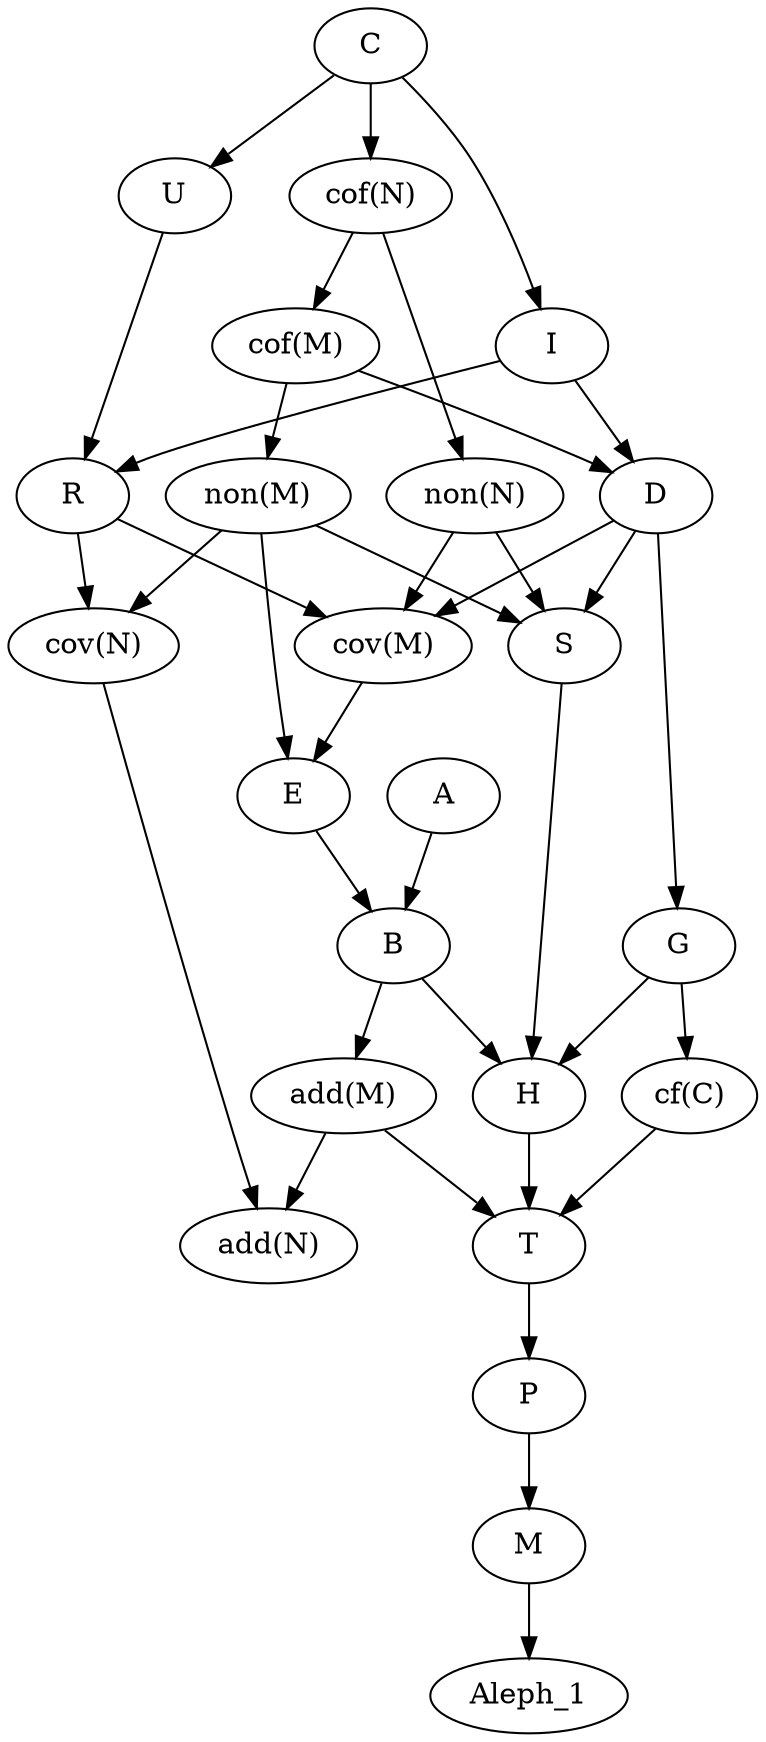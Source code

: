 digraph G {
0 [label="Aleph_1"];
1 [label="C"];
2 [label="B"];
3 [label="D"];
4 [label="S"];
5 [label="R"];
6 [label="add(M)"];
7 [label="cov(M)"];
8 [label="non(M)"];
9 [label="cof(M)"];
10 [label="add(N)"];
11 [label="cov(N)"];
12 [label="non(N)"];
13 [label="cof(N)"];
14 [label="H"];
15 [label="T"];
16 [label="cf(C)"];
17 [label="P"];
18 [label="G"];
19 [label="M"];
20 [label="A"];
21 [label="I"];
22 [label="U"];
23 [label="E"];
1 -> 13;
1 -> 21;
1 -> 22;
2 -> 6;
2 -> 14;
3 -> 4;
3 -> 7;
3 -> 18;
4 -> 14;
5 -> 7;
5 -> 11;
6 -> 10;
6 -> 15;
7 -> 23;
8 -> 11;
8 -> 4;
8 -> 23;
9 -> 8;
9 -> 3;
11 -> 10;
12 -> 7;
12 -> 4;
13 -> 12;
13 -> 9;
14 -> 15;
15 -> 17;
16 -> 15;
17 -> 19;
18 -> 14;
18 -> 16;
19 -> 0;
20 -> 2;
21 -> 5;
21 -> 3;
22 -> 5;
23 -> 2;
}
